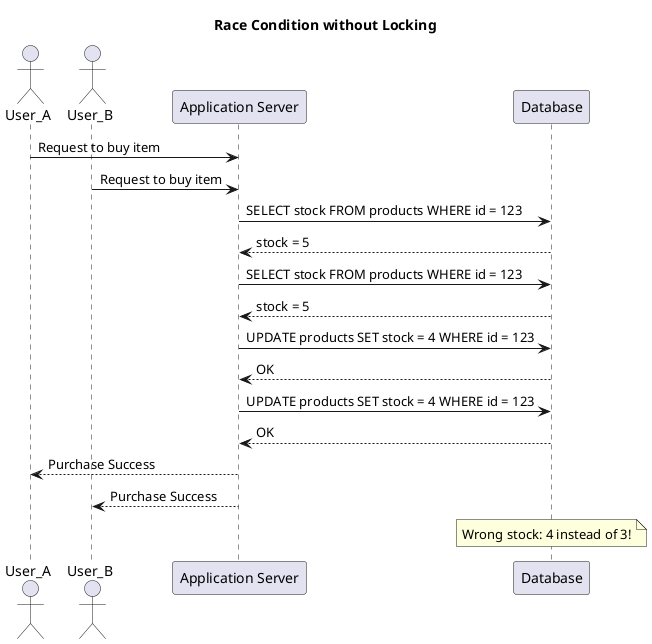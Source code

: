 @startuml
  actor User_A
  actor User_B
  participant "Application Server" as App
  participant "Database" as DB

  title Race Condition without Locking

  User_A -> App: Request to buy item
  User_B -> App: Request to buy item

  App -> DB: SELECT stock FROM products WHERE id = 123
  DB --> App: stock = 5

  App -> DB: SELECT stock FROM products WHERE id = 123
  DB --> App: stock = 5

  App -> DB: UPDATE products SET stock = 4 WHERE id = 123
  DB --> App: OK

  App -> DB: UPDATE products SET stock = 4 WHERE id = 123
  DB --> App: OK

  App --> User_A: Purchase Success
  App --> User_B: Purchase Success

  note over DB: Wrong stock: 4 instead of 3!
@enduml